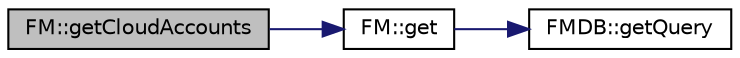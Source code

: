 digraph "FM::getCloudAccounts"
{
 // INTERACTIVE_SVG=YES
 // LATEX_PDF_SIZE
  edge [fontname="Helvetica",fontsize="10",labelfontname="Helvetica",labelfontsize="10"];
  node [fontname="Helvetica",fontsize="10",shape=record];
  rankdir="LR";
  Node211 [label="FM::getCloudAccounts",height=0.2,width=0.4,color="black", fillcolor="grey75", style="filled", fontcolor="black",tooltip=" "];
  Node211 -> Node212 [color="midnightblue",fontsize="10",style="solid",fontname="Helvetica"];
  Node212 [label="FM::get",height=0.2,width=0.4,color="black", fillcolor="white", style="filled",URL="$class_f_m.html#a8d5fbc7b4e91a588e0b84d01ca221def",tooltip=" "];
  Node212 -> Node213 [color="midnightblue",fontsize="10",style="solid",fontname="Helvetica"];
  Node213 [label="FMDB::getQuery",height=0.2,width=0.4,color="black", fillcolor="white", style="filled",URL="$class_f_m_d_b.html#add4db2d5a6ea1f0cda68a3310a5e4371",tooltip=" "];
}
